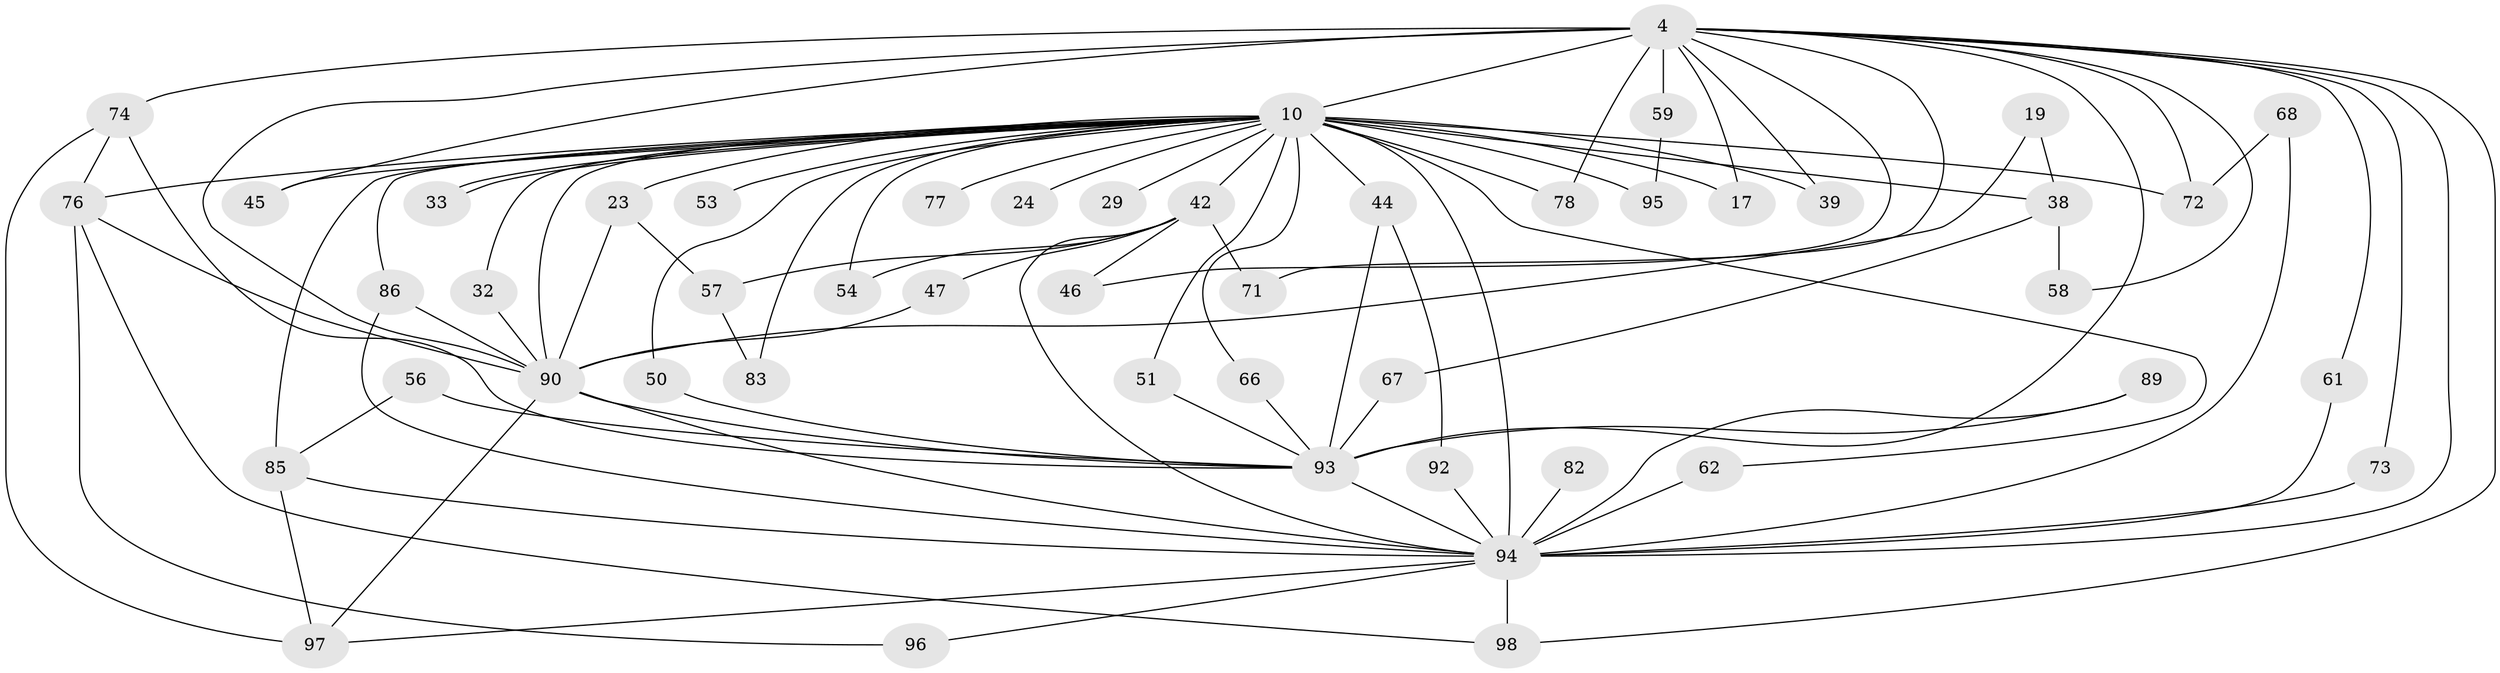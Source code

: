 // original degree distribution, {22: 0.030612244897959183, 14: 0.01020408163265306, 21: 0.01020408163265306, 20: 0.02040816326530612, 18: 0.01020408163265306, 16: 0.01020408163265306, 17: 0.01020408163265306, 3: 0.20408163265306123, 5: 0.061224489795918366, 4: 0.061224489795918366, 8: 0.02040816326530612, 2: 0.5204081632653061, 6: 0.030612244897959183}
// Generated by graph-tools (version 1.1) at 2025/45/03/09/25 04:45:26]
// undirected, 49 vertices, 95 edges
graph export_dot {
graph [start="1"]
  node [color=gray90,style=filled];
  4 [super="+3"];
  10 [super="+5+6"];
  17;
  19;
  23;
  24;
  29;
  32 [super="+31"];
  33;
  38 [super="+12"];
  39;
  42 [super="+15+16"];
  44 [super="+37"];
  45 [super="+11"];
  46;
  47;
  50;
  51;
  53;
  54;
  56;
  57 [super="+36"];
  58 [super="+48"];
  59;
  61;
  62 [super="+14"];
  66;
  67;
  68;
  71;
  72 [super="+63+30"];
  73 [super="+21"];
  74 [super="+49"];
  76 [super="+65+28"];
  77;
  78;
  82;
  83;
  85 [super="+79"];
  86 [super="+80"];
  89;
  90 [super="+69+70"];
  92;
  93 [super="+88+84"];
  94 [super="+9+81"];
  95;
  96;
  97 [super="+87+91"];
  98 [super="+43"];
  4 -- 10 [weight=8];
  4 -- 17;
  4 -- 39;
  4 -- 45 [weight=2];
  4 -- 58 [weight=2];
  4 -- 59 [weight=2];
  4 -- 78;
  4 -- 93 [weight=4];
  4 -- 98;
  4 -- 71;
  4 -- 74 [weight=3];
  4 -- 46;
  4 -- 61;
  4 -- 94 [weight=5];
  4 -- 90 [weight=4];
  4 -- 73;
  4 -- 72;
  10 -- 33;
  10 -- 33;
  10 -- 38 [weight=3];
  10 -- 44 [weight=2];
  10 -- 53 [weight=2];
  10 -- 66;
  10 -- 77 [weight=2];
  10 -- 83;
  10 -- 94 [weight=14];
  10 -- 95;
  10 -- 17;
  10 -- 50;
  10 -- 54;
  10 -- 24 [weight=2];
  10 -- 90 [weight=11];
  10 -- 29 [weight=2];
  10 -- 72 [weight=3];
  10 -- 76 [weight=3];
  10 -- 78;
  10 -- 23;
  10 -- 32;
  10 -- 39;
  10 -- 45;
  10 -- 51;
  10 -- 62;
  10 -- 85 [weight=3];
  10 -- 42;
  10 -- 86;
  19 -- 38;
  19 -- 90;
  23 -- 57;
  23 -- 90;
  32 -- 90 [weight=2];
  38 -- 67;
  38 -- 58;
  42 -- 94 [weight=3];
  42 -- 47;
  42 -- 54;
  42 -- 71;
  42 -- 57 [weight=2];
  42 -- 46;
  44 -- 92;
  44 -- 93;
  47 -- 90;
  50 -- 93;
  51 -- 93;
  56 -- 85;
  56 -- 93;
  57 -- 83;
  59 -- 95;
  61 -- 94;
  62 -- 94 [weight=2];
  66 -- 93;
  67 -- 93;
  68 -- 94;
  68 -- 72;
  73 -- 94 [weight=2];
  74 -- 97;
  74 -- 76 [weight=2];
  74 -- 93;
  76 -- 90;
  76 -- 96;
  76 -- 98;
  82 -- 94 [weight=2];
  85 -- 94 [weight=2];
  85 -- 97;
  86 -- 94;
  86 -- 90;
  89 -- 94;
  89 -- 93;
  90 -- 94 [weight=6];
  90 -- 93 [weight=2];
  90 -- 97;
  92 -- 94;
  93 -- 94;
  94 -- 96;
  94 -- 98;
  94 -- 97;
}

